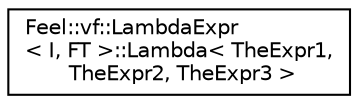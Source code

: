 digraph "Graphical Class Hierarchy"
{
 // LATEX_PDF_SIZE
  edge [fontname="Helvetica",fontsize="10",labelfontname="Helvetica",labelfontsize="10"];
  node [fontname="Helvetica",fontsize="10",shape=record];
  rankdir="LR";
  Node0 [label="Feel::vf::LambdaExpr\l\< I, FT \>::Lambda\< TheExpr1,\l TheExpr2, TheExpr3 \>",height=0.2,width=0.4,color="black", fillcolor="white", style="filled",URL="$structFeel_1_1vf_1_1LambdaExpr_1_1Lambda.html",tooltip=" "];
}
